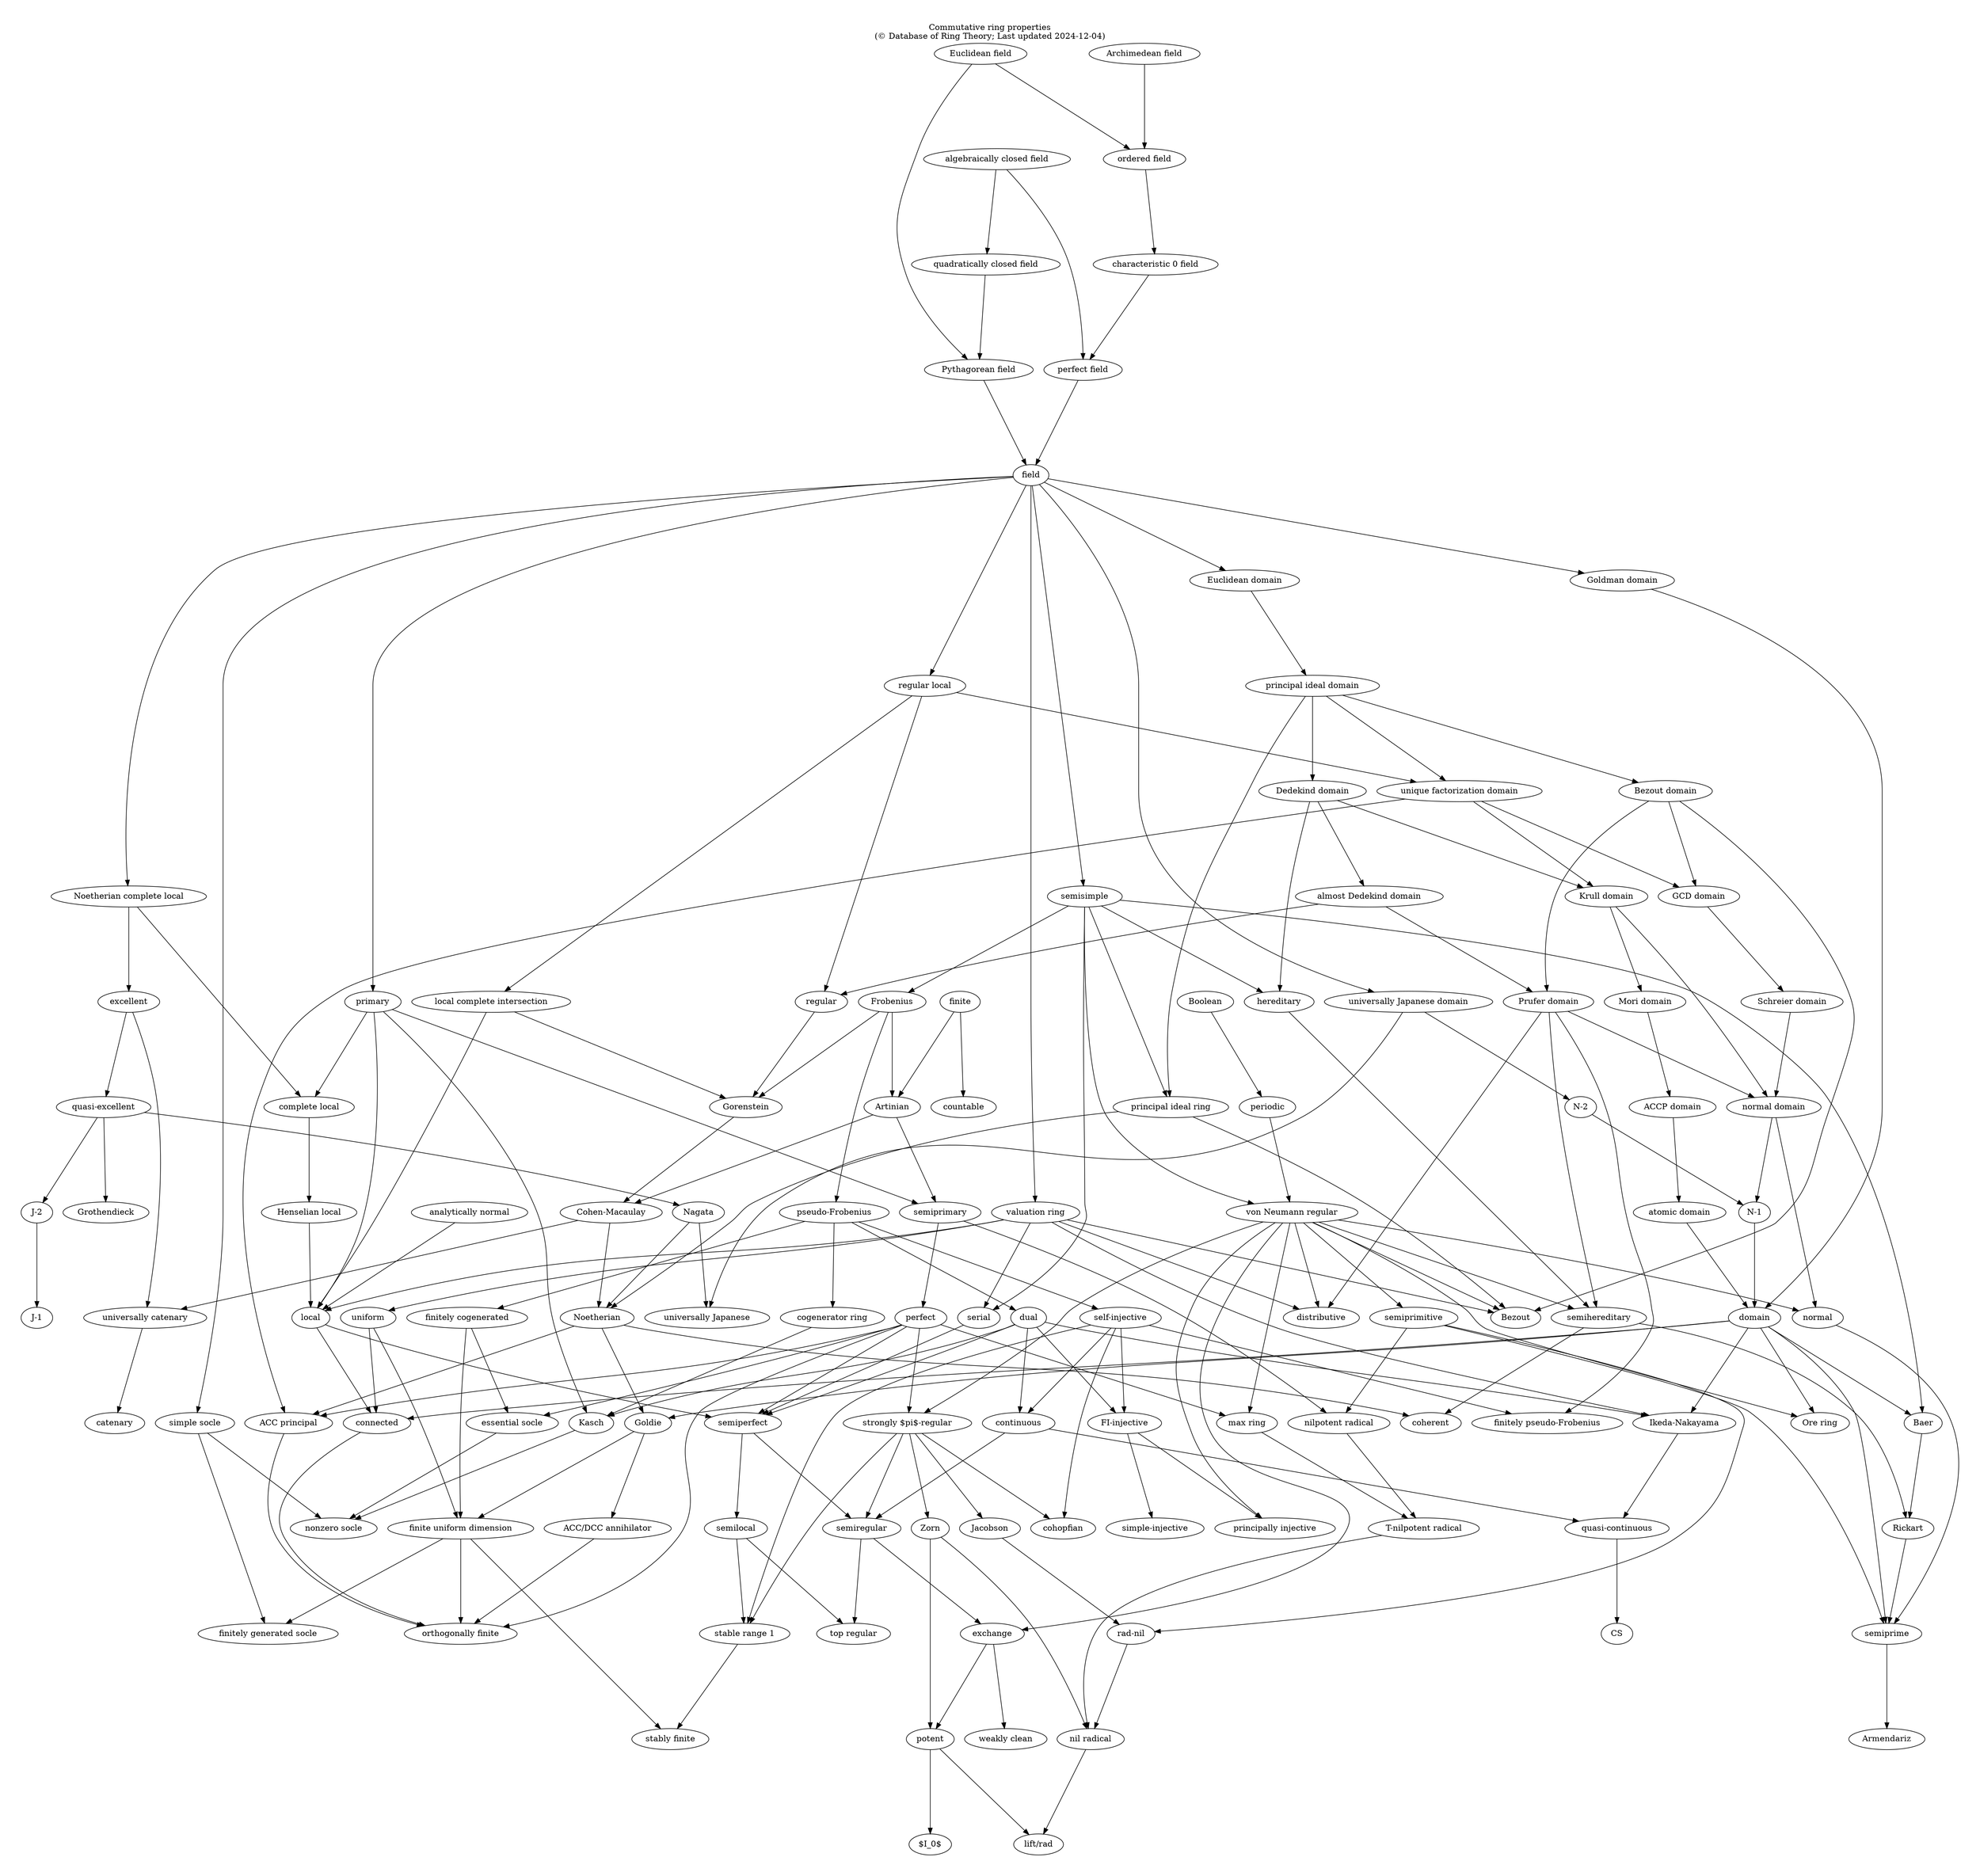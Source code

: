 strict digraph {
    label=<Commutative ring properties<br/>(© Database of Ring Theory; Last updated 2024-12-04)>
    URL="https://ringtheory.herokuapp.com/";
    labelloc=top
	graph [pad="0.5", ranksep="2.000"];
	Zorn -> potent
	"Jacobson" -> "rad-nil"
	"self-injective" -> cohopfian
	"principal ideal domain" -> "principal ideal ring"
	Kasch -> "nonzero socle"
	Rickart -> semiprime
	"unique factorization domain" -> "Krull domain"
	"von Neumann regular" -> semihereditary
	"Henselian local" -> local
	serial -> semiperfect
	semiperfect -> semilocal
	domain -> "Ore ring"
	"valuation ring" -> distributive
	Frobenius -> Artinian
	"normal domain" -> normal
	"cogenerator ring" -> Kasch
	"Euclidean domain" -> "principal ideal domain"
	"self-injective" -> "stable range 1"
	"finitely cogenerated" -> "finite uniform dimension"
	"Euclidean field" -> "Pythagorean field"
	"von Neumann regular" -> Bezout
	Artinian -> "Cohen-Macaulay"
	perfect -> semiperfect
	"perfect field" -> field
	exchange -> "weakly clean"
	"nilpotent radical" -> "T-nilpotent radical"
	"complete local" -> "Henselian local"
	"principal ideal domain" -> "unique factorization domain"
	"N-1" -> domain
	"unique factorization domain" -> "GCD domain"
	continuous -> "quasi-continuous"
	"FI-injective" -> "principally injective"
	finite -> Artinian
	"essential socle" -> "nonzero socle"
	"Bezout domain" -> Bezout
	field -> "Euclidean domain"
	"FI-injective" -> "simple-injective"
	"von Neumann regular" -> distributive
	field -> "regular local"
	field -> primary
	"Dedekind domain" -> "almost Dedekind domain"
	"regular local" -> "unique factorization domain"
	"self-injective" -> continuous
	"Cohen-Macaulay" -> "universally catenary"
	"Cohen-Macaulay" -> "Noetherian"
	"algebraically closed field" -> "perfect field"
	"regular local" -> "local complete intersection"
	"quasi-excellent" -> Nagata
	local -> connected
	"normal domain" -> "N-1"
	semisimple -> hereditary
	semiregular -> exchange
	"Archimedean field" -> "ordered field"
	semihereditary -> coherent
	"local complete intersection" -> local
	periodic -> "von Neumann regular"
	"principal ideal domain" -> "Dedekind domain"
	"quasi-continuous" -> CS
	semiprimitive -> semiprime
	domain -> connected
	"valuation ring" -> serial
	"regular local" -> regular
	"Dedekind domain" -> hereditary
	"quasi-excellent" -> "J-2"
	"pseudo-Frobenius" -> dual
	"Pythagorean field" -> field
	"pseudo-Frobenius" -> "self-injective"
	"pseudo-Frobenius" -> "finitely cogenerated"
	Gorenstein -> "Cohen-Macaulay"
	perfect -> "strongly $\pi$-regular"
	regular -> Gorenstein
	perfect -> "orthogonally finite"
	"Goldman domain" -> domain
	perfect -> "essential socle"
	primary -> Kasch
	"finite uniform dimension" -> "finitely generated socle"
	"almost Dedekind domain" -> "Prufer domain"
	dual -> continuous
	"ACC/DCC annihilator" -> "orthogonally finite"
	semisimple -> Frobenius
	"atomic domain" -> domain
	"Prufer domain" -> "finitely pseudo-Frobenius"
	"von Neumann regular" -> normal
	"valuation ring" -> local
	"universally catenary" -> catenary
	dual -> Kasch
	semiregular -> "top regular"
	perfect -> "max ring"
	"simple socle" -> "nonzero socle"
	"ACC/DCC annihilator"
	"Euclidean field" -> "ordered field"
	excellent -> "quasi-excellent"
	potent -> "$I_0$"
	semisimple -> serial
	"self-injective" -> "FI-injective"
	"Krull domain" -> "Mori domain"
	"max ring" -> "T-nilpotent radical"
	"T-nilpotent radical" -> "nil radical"
	"principal ideal domain" -> "Bezout domain"
	"self-injective" -> "finitely pseudo-Frobenius"
	"local complete intersection" -> Gorenstein
	"von Neumann regular" -> semiprimitive
	"quasi-excellent" -> Grothendieck
	"Prufer domain" -> semihereditary
	"characteristic 0 field" -> "perfect field"
	Noetherian -> Goldie
	"strongly $\pi$-regular" -> Zorn
	dual -> "FI-injective"
	"Prufer domain" -> distributive
	"Ikeda-Nakayama" -> "quasi-continuous"
	semiperfect -> semiregular
	"principal ideal domain" -> "Bezout domain"
	"stable range 1" -> "stably finite"
	"simple socle" -> "finitely generated socle"
	"Schreier domain" -> "normal domain"
	hereditary -> semihereditary
	excellent -> "universally catenary"
	"valuation ring" -> "Ikeda-Nakayama"
	connected -> "orthogonally finite"
	"N-2" -> "N-1"
	field -> "universally Japanese domain"
	"universally Japanese domain" -> "universally Japanese"
	"universally Japanese domain" -> "N-2"
	domain -> "Ikeda-Nakayama"
	"pseudo-Frobenius" -> "cogenerator ring"
	"principal ideal ring" -> Noetherian
	"strongly $\pi$-regular" -> semiregular
	"strongly $\pi$-regular" -> "Jacobson"
	"von Neumann regular" -> exchange
	primary -> semiprimary
	dual -> "Ikeda-Nakayama"
	"GCD domain" -> "Schreier domain"
	semilocal -> "top regular"
	Nagata -> Noetherian
	Baer -> Rickart
	Noetherian -> "ACC principal"
	"Bezout domain" -> "Prufer domain"
	"ordered field" -> "characteristic 0 field"
	"nil radical" -> "lift/rad"
	"algebraically closed field" -> "quadratically closed field"
	Zorn -> "nil radical"
	"von Neumann regular" -> "strongly $\pi$-regular"
	"almost Dedekind domain" -> regular
	"Krull domain" -> "normal domain"
	semisimple -> Baer
	"von Neumann regular" -> "principally injective"
	normal -> semiprime
	"unique factorization domain" -> "ACC principal"
	Frobenius -> "pseudo-Frobenius"
	semisimple -> "von Neumann regular"
	Frobenius -> Gorenstein
	"principal ideal ring" -> Bezout
	semiprimitive -> "nilpotent radical"
	"Prufer domain" -> "normal domain"
	semiprimitive -> "rad-nil"
	"rad-nil" -> "nil radical"
	primary -> local
	Goldie -> "ACC/DCC annihilator"
	semisimple -> "principal ideal ring"
	"Bezout domain" -> "GCD domain"
	"finite uniform dimension" -> "stably finite"
	domain -> semiprime
	semiprimary -> perfect
	"von Neumann regular" -> "max ring"
	domain -> Baer
	"Mori domain" -> "ACCP domain"
	"ACCP domain" -> "atomic domain"
	field -> "Goldman domain"
	field -> "simple socle"
	field -> "Noetherian complete local"
	"Noetherian complete local" -> "complete local"
	"Noetherian complete local" -> excellent
	finite -> countable
	uniform -> "finite uniform dimension"
	"quadratically closed field" -> "Pythagorean field"
	semisimple -> "von Neumann regular"
	semihereditary -> Rickart
	dual -> semiperfect
	Boolean -> periodic
	"finite uniform dimension" -> "orthogonally finite"
	potent -> "lift/rad"
	semilocal -> "stable range 1"
	perfect -> "ACC principal"
	"analytically normal" -> local
	"strongly $\pi$-regular" -> "stable range 1"
	Nagata -> "universally Japanese"
	"J-2" -> "J-1"
	field -> semisimple
	"ACC principal" -> "orthogonally finite"
	"valuation ring" -> uniform
	exchange -> potent
	"valuation ring" -> Bezout
	domain -> Goldie
	uniform -> connected
	continuous -> semiregular
	Goldie -> "finite uniform dimension"
	Artinian -> semiprimary
	field -> "valuation ring"
	semiprimary -> "nilpotent radical"
	"Dedekind domain" -> "Krull domain"
	"von Neumann regular" -> "Ore ring"
	"strongly $\pi$-regular" -> cohopfian
	"finitely cogenerated" -> "essential socle"
	local -> semiperfect
	Noetherian -> coherent
    primary -> "complete local"
    semiprime -> Armendariz
}
